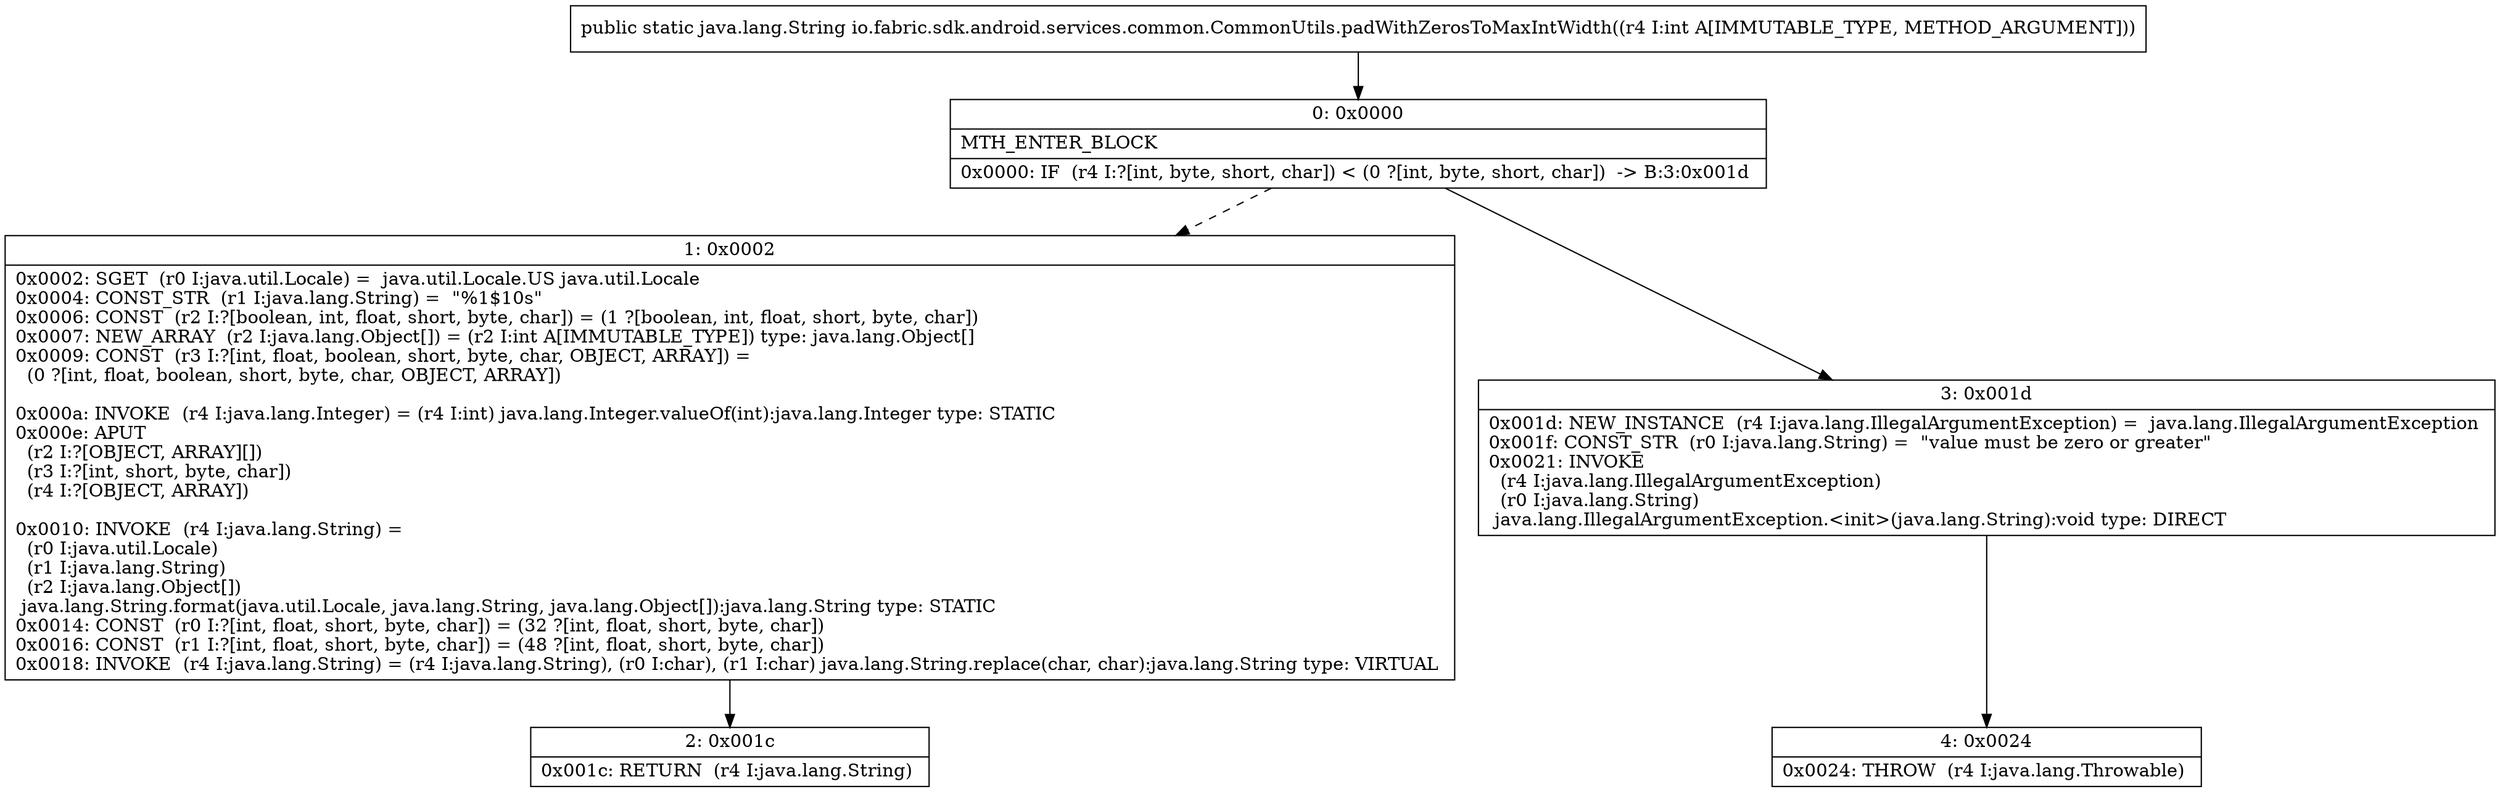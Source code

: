 digraph "CFG forio.fabric.sdk.android.services.common.CommonUtils.padWithZerosToMaxIntWidth(I)Ljava\/lang\/String;" {
Node_0 [shape=record,label="{0\:\ 0x0000|MTH_ENTER_BLOCK\l|0x0000: IF  (r4 I:?[int, byte, short, char]) \< (0 ?[int, byte, short, char])  \-\> B:3:0x001d \l}"];
Node_1 [shape=record,label="{1\:\ 0x0002|0x0002: SGET  (r0 I:java.util.Locale) =  java.util.Locale.US java.util.Locale \l0x0004: CONST_STR  (r1 I:java.lang.String) =  \"%1$10s\" \l0x0006: CONST  (r2 I:?[boolean, int, float, short, byte, char]) = (1 ?[boolean, int, float, short, byte, char]) \l0x0007: NEW_ARRAY  (r2 I:java.lang.Object[]) = (r2 I:int A[IMMUTABLE_TYPE]) type: java.lang.Object[] \l0x0009: CONST  (r3 I:?[int, float, boolean, short, byte, char, OBJECT, ARRAY]) = \l  (0 ?[int, float, boolean, short, byte, char, OBJECT, ARRAY])\l \l0x000a: INVOKE  (r4 I:java.lang.Integer) = (r4 I:int) java.lang.Integer.valueOf(int):java.lang.Integer type: STATIC \l0x000e: APUT  \l  (r2 I:?[OBJECT, ARRAY][])\l  (r3 I:?[int, short, byte, char])\l  (r4 I:?[OBJECT, ARRAY])\l \l0x0010: INVOKE  (r4 I:java.lang.String) = \l  (r0 I:java.util.Locale)\l  (r1 I:java.lang.String)\l  (r2 I:java.lang.Object[])\l java.lang.String.format(java.util.Locale, java.lang.String, java.lang.Object[]):java.lang.String type: STATIC \l0x0014: CONST  (r0 I:?[int, float, short, byte, char]) = (32 ?[int, float, short, byte, char]) \l0x0016: CONST  (r1 I:?[int, float, short, byte, char]) = (48 ?[int, float, short, byte, char]) \l0x0018: INVOKE  (r4 I:java.lang.String) = (r4 I:java.lang.String), (r0 I:char), (r1 I:char) java.lang.String.replace(char, char):java.lang.String type: VIRTUAL \l}"];
Node_2 [shape=record,label="{2\:\ 0x001c|0x001c: RETURN  (r4 I:java.lang.String) \l}"];
Node_3 [shape=record,label="{3\:\ 0x001d|0x001d: NEW_INSTANCE  (r4 I:java.lang.IllegalArgumentException) =  java.lang.IllegalArgumentException \l0x001f: CONST_STR  (r0 I:java.lang.String) =  \"value must be zero or greater\" \l0x0021: INVOKE  \l  (r4 I:java.lang.IllegalArgumentException)\l  (r0 I:java.lang.String)\l java.lang.IllegalArgumentException.\<init\>(java.lang.String):void type: DIRECT \l}"];
Node_4 [shape=record,label="{4\:\ 0x0024|0x0024: THROW  (r4 I:java.lang.Throwable) \l}"];
MethodNode[shape=record,label="{public static java.lang.String io.fabric.sdk.android.services.common.CommonUtils.padWithZerosToMaxIntWidth((r4 I:int A[IMMUTABLE_TYPE, METHOD_ARGUMENT])) }"];
MethodNode -> Node_0;
Node_0 -> Node_1[style=dashed];
Node_0 -> Node_3;
Node_1 -> Node_2;
Node_3 -> Node_4;
}


